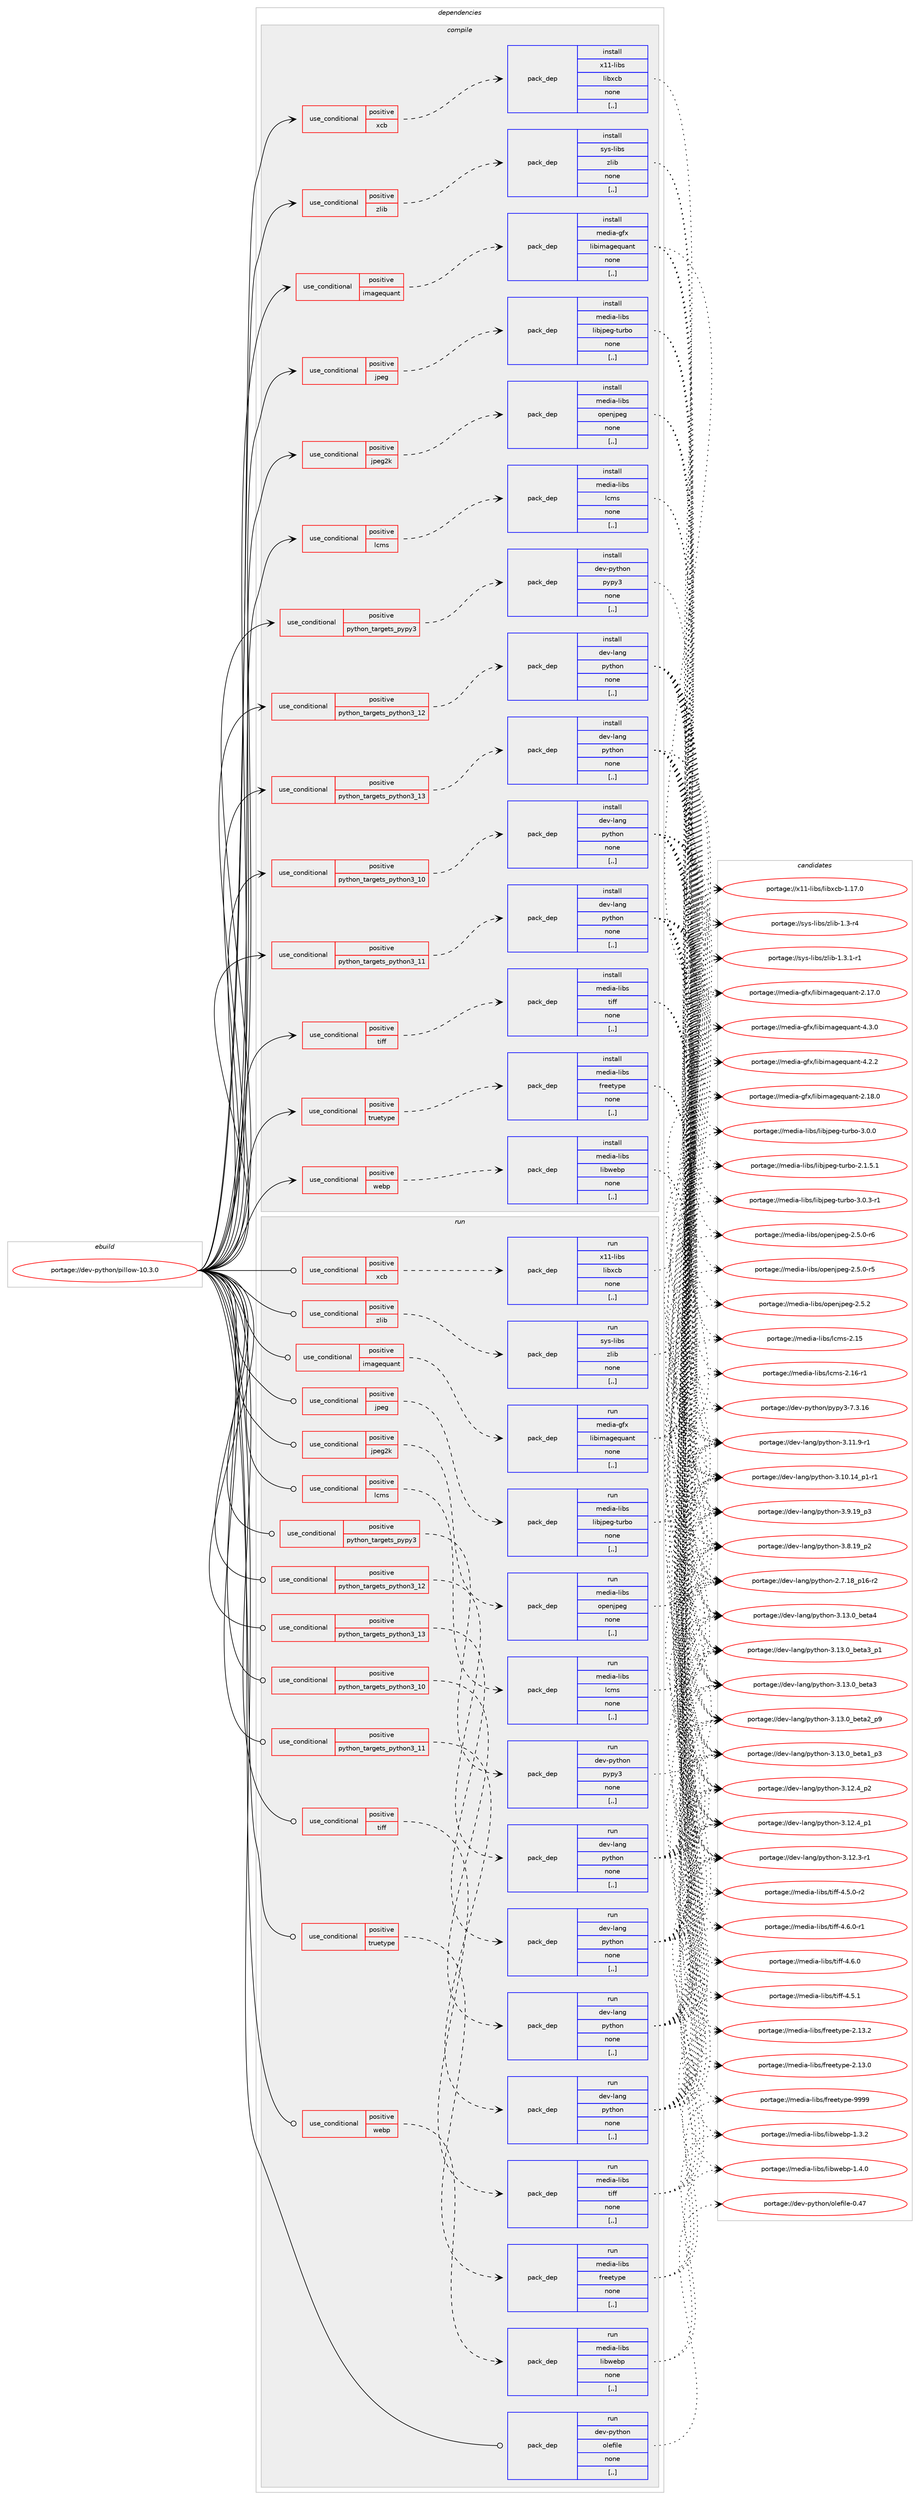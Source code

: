 digraph prolog {

# *************
# Graph options
# *************

newrank=true;
concentrate=true;
compound=true;
graph [rankdir=LR,fontname=Helvetica,fontsize=10,ranksep=1.5];#, ranksep=2.5, nodesep=0.2];
edge  [arrowhead=vee];
node  [fontname=Helvetica,fontsize=10];

# **********
# The ebuild
# **********

subgraph cluster_leftcol {
color=gray;
label=<<i>ebuild</i>>;
id [label="portage://dev-python/pillow-10.3.0", color=red, width=4, href="../dev-python/pillow-10.3.0.svg"];
}

# ****************
# The dependencies
# ****************

subgraph cluster_midcol {
color=gray;
label=<<i>dependencies</i>>;
subgraph cluster_compile {
fillcolor="#eeeeee";
style=filled;
label=<<i>compile</i>>;
subgraph cond35993 {
dependency154420 [label=<<TABLE BORDER="0" CELLBORDER="1" CELLSPACING="0" CELLPADDING="4"><TR><TD ROWSPAN="3" CELLPADDING="10">use_conditional</TD></TR><TR><TD>positive</TD></TR><TR><TD>imagequant</TD></TR></TABLE>>, shape=none, color=red];
subgraph pack117176 {
dependency154421 [label=<<TABLE BORDER="0" CELLBORDER="1" CELLSPACING="0" CELLPADDING="4" WIDTH="220"><TR><TD ROWSPAN="6" CELLPADDING="30">pack_dep</TD></TR><TR><TD WIDTH="110">install</TD></TR><TR><TD>media-gfx</TD></TR><TR><TD>libimagequant</TD></TR><TR><TD>none</TD></TR><TR><TD>[,,]</TD></TR></TABLE>>, shape=none, color=blue];
}
dependency154420:e -> dependency154421:w [weight=20,style="dashed",arrowhead="vee"];
}
id:e -> dependency154420:w [weight=20,style="solid",arrowhead="vee"];
subgraph cond35994 {
dependency154422 [label=<<TABLE BORDER="0" CELLBORDER="1" CELLSPACING="0" CELLPADDING="4"><TR><TD ROWSPAN="3" CELLPADDING="10">use_conditional</TD></TR><TR><TD>positive</TD></TR><TR><TD>jpeg</TD></TR></TABLE>>, shape=none, color=red];
subgraph pack117177 {
dependency154423 [label=<<TABLE BORDER="0" CELLBORDER="1" CELLSPACING="0" CELLPADDING="4" WIDTH="220"><TR><TD ROWSPAN="6" CELLPADDING="30">pack_dep</TD></TR><TR><TD WIDTH="110">install</TD></TR><TR><TD>media-libs</TD></TR><TR><TD>libjpeg-turbo</TD></TR><TR><TD>none</TD></TR><TR><TD>[,,]</TD></TR></TABLE>>, shape=none, color=blue];
}
dependency154422:e -> dependency154423:w [weight=20,style="dashed",arrowhead="vee"];
}
id:e -> dependency154422:w [weight=20,style="solid",arrowhead="vee"];
subgraph cond35995 {
dependency154424 [label=<<TABLE BORDER="0" CELLBORDER="1" CELLSPACING="0" CELLPADDING="4"><TR><TD ROWSPAN="3" CELLPADDING="10">use_conditional</TD></TR><TR><TD>positive</TD></TR><TR><TD>jpeg2k</TD></TR></TABLE>>, shape=none, color=red];
subgraph pack117178 {
dependency154425 [label=<<TABLE BORDER="0" CELLBORDER="1" CELLSPACING="0" CELLPADDING="4" WIDTH="220"><TR><TD ROWSPAN="6" CELLPADDING="30">pack_dep</TD></TR><TR><TD WIDTH="110">install</TD></TR><TR><TD>media-libs</TD></TR><TR><TD>openjpeg</TD></TR><TR><TD>none</TD></TR><TR><TD>[,,]</TD></TR></TABLE>>, shape=none, color=blue];
}
dependency154424:e -> dependency154425:w [weight=20,style="dashed",arrowhead="vee"];
}
id:e -> dependency154424:w [weight=20,style="solid",arrowhead="vee"];
subgraph cond35996 {
dependency154426 [label=<<TABLE BORDER="0" CELLBORDER="1" CELLSPACING="0" CELLPADDING="4"><TR><TD ROWSPAN="3" CELLPADDING="10">use_conditional</TD></TR><TR><TD>positive</TD></TR><TR><TD>lcms</TD></TR></TABLE>>, shape=none, color=red];
subgraph pack117179 {
dependency154427 [label=<<TABLE BORDER="0" CELLBORDER="1" CELLSPACING="0" CELLPADDING="4" WIDTH="220"><TR><TD ROWSPAN="6" CELLPADDING="30">pack_dep</TD></TR><TR><TD WIDTH="110">install</TD></TR><TR><TD>media-libs</TD></TR><TR><TD>lcms</TD></TR><TR><TD>none</TD></TR><TR><TD>[,,]</TD></TR></TABLE>>, shape=none, color=blue];
}
dependency154426:e -> dependency154427:w [weight=20,style="dashed",arrowhead="vee"];
}
id:e -> dependency154426:w [weight=20,style="solid",arrowhead="vee"];
subgraph cond35997 {
dependency154428 [label=<<TABLE BORDER="0" CELLBORDER="1" CELLSPACING="0" CELLPADDING="4"><TR><TD ROWSPAN="3" CELLPADDING="10">use_conditional</TD></TR><TR><TD>positive</TD></TR><TR><TD>python_targets_pypy3</TD></TR></TABLE>>, shape=none, color=red];
subgraph pack117180 {
dependency154429 [label=<<TABLE BORDER="0" CELLBORDER="1" CELLSPACING="0" CELLPADDING="4" WIDTH="220"><TR><TD ROWSPAN="6" CELLPADDING="30">pack_dep</TD></TR><TR><TD WIDTH="110">install</TD></TR><TR><TD>dev-python</TD></TR><TR><TD>pypy3</TD></TR><TR><TD>none</TD></TR><TR><TD>[,,]</TD></TR></TABLE>>, shape=none, color=blue];
}
dependency154428:e -> dependency154429:w [weight=20,style="dashed",arrowhead="vee"];
}
id:e -> dependency154428:w [weight=20,style="solid",arrowhead="vee"];
subgraph cond35998 {
dependency154430 [label=<<TABLE BORDER="0" CELLBORDER="1" CELLSPACING="0" CELLPADDING="4"><TR><TD ROWSPAN="3" CELLPADDING="10">use_conditional</TD></TR><TR><TD>positive</TD></TR><TR><TD>python_targets_python3_10</TD></TR></TABLE>>, shape=none, color=red];
subgraph pack117181 {
dependency154431 [label=<<TABLE BORDER="0" CELLBORDER="1" CELLSPACING="0" CELLPADDING="4" WIDTH="220"><TR><TD ROWSPAN="6" CELLPADDING="30">pack_dep</TD></TR><TR><TD WIDTH="110">install</TD></TR><TR><TD>dev-lang</TD></TR><TR><TD>python</TD></TR><TR><TD>none</TD></TR><TR><TD>[,,]</TD></TR></TABLE>>, shape=none, color=blue];
}
dependency154430:e -> dependency154431:w [weight=20,style="dashed",arrowhead="vee"];
}
id:e -> dependency154430:w [weight=20,style="solid",arrowhead="vee"];
subgraph cond35999 {
dependency154432 [label=<<TABLE BORDER="0" CELLBORDER="1" CELLSPACING="0" CELLPADDING="4"><TR><TD ROWSPAN="3" CELLPADDING="10">use_conditional</TD></TR><TR><TD>positive</TD></TR><TR><TD>python_targets_python3_11</TD></TR></TABLE>>, shape=none, color=red];
subgraph pack117182 {
dependency154433 [label=<<TABLE BORDER="0" CELLBORDER="1" CELLSPACING="0" CELLPADDING="4" WIDTH="220"><TR><TD ROWSPAN="6" CELLPADDING="30">pack_dep</TD></TR><TR><TD WIDTH="110">install</TD></TR><TR><TD>dev-lang</TD></TR><TR><TD>python</TD></TR><TR><TD>none</TD></TR><TR><TD>[,,]</TD></TR></TABLE>>, shape=none, color=blue];
}
dependency154432:e -> dependency154433:w [weight=20,style="dashed",arrowhead="vee"];
}
id:e -> dependency154432:w [weight=20,style="solid",arrowhead="vee"];
subgraph cond36000 {
dependency154434 [label=<<TABLE BORDER="0" CELLBORDER="1" CELLSPACING="0" CELLPADDING="4"><TR><TD ROWSPAN="3" CELLPADDING="10">use_conditional</TD></TR><TR><TD>positive</TD></TR><TR><TD>python_targets_python3_12</TD></TR></TABLE>>, shape=none, color=red];
subgraph pack117183 {
dependency154435 [label=<<TABLE BORDER="0" CELLBORDER="1" CELLSPACING="0" CELLPADDING="4" WIDTH="220"><TR><TD ROWSPAN="6" CELLPADDING="30">pack_dep</TD></TR><TR><TD WIDTH="110">install</TD></TR><TR><TD>dev-lang</TD></TR><TR><TD>python</TD></TR><TR><TD>none</TD></TR><TR><TD>[,,]</TD></TR></TABLE>>, shape=none, color=blue];
}
dependency154434:e -> dependency154435:w [weight=20,style="dashed",arrowhead="vee"];
}
id:e -> dependency154434:w [weight=20,style="solid",arrowhead="vee"];
subgraph cond36001 {
dependency154436 [label=<<TABLE BORDER="0" CELLBORDER="1" CELLSPACING="0" CELLPADDING="4"><TR><TD ROWSPAN="3" CELLPADDING="10">use_conditional</TD></TR><TR><TD>positive</TD></TR><TR><TD>python_targets_python3_13</TD></TR></TABLE>>, shape=none, color=red];
subgraph pack117184 {
dependency154437 [label=<<TABLE BORDER="0" CELLBORDER="1" CELLSPACING="0" CELLPADDING="4" WIDTH="220"><TR><TD ROWSPAN="6" CELLPADDING="30">pack_dep</TD></TR><TR><TD WIDTH="110">install</TD></TR><TR><TD>dev-lang</TD></TR><TR><TD>python</TD></TR><TR><TD>none</TD></TR><TR><TD>[,,]</TD></TR></TABLE>>, shape=none, color=blue];
}
dependency154436:e -> dependency154437:w [weight=20,style="dashed",arrowhead="vee"];
}
id:e -> dependency154436:w [weight=20,style="solid",arrowhead="vee"];
subgraph cond36002 {
dependency154438 [label=<<TABLE BORDER="0" CELLBORDER="1" CELLSPACING="0" CELLPADDING="4"><TR><TD ROWSPAN="3" CELLPADDING="10">use_conditional</TD></TR><TR><TD>positive</TD></TR><TR><TD>tiff</TD></TR></TABLE>>, shape=none, color=red];
subgraph pack117185 {
dependency154439 [label=<<TABLE BORDER="0" CELLBORDER="1" CELLSPACING="0" CELLPADDING="4" WIDTH="220"><TR><TD ROWSPAN="6" CELLPADDING="30">pack_dep</TD></TR><TR><TD WIDTH="110">install</TD></TR><TR><TD>media-libs</TD></TR><TR><TD>tiff</TD></TR><TR><TD>none</TD></TR><TR><TD>[,,]</TD></TR></TABLE>>, shape=none, color=blue];
}
dependency154438:e -> dependency154439:w [weight=20,style="dashed",arrowhead="vee"];
}
id:e -> dependency154438:w [weight=20,style="solid",arrowhead="vee"];
subgraph cond36003 {
dependency154440 [label=<<TABLE BORDER="0" CELLBORDER="1" CELLSPACING="0" CELLPADDING="4"><TR><TD ROWSPAN="3" CELLPADDING="10">use_conditional</TD></TR><TR><TD>positive</TD></TR><TR><TD>truetype</TD></TR></TABLE>>, shape=none, color=red];
subgraph pack117186 {
dependency154441 [label=<<TABLE BORDER="0" CELLBORDER="1" CELLSPACING="0" CELLPADDING="4" WIDTH="220"><TR><TD ROWSPAN="6" CELLPADDING="30">pack_dep</TD></TR><TR><TD WIDTH="110">install</TD></TR><TR><TD>media-libs</TD></TR><TR><TD>freetype</TD></TR><TR><TD>none</TD></TR><TR><TD>[,,]</TD></TR></TABLE>>, shape=none, color=blue];
}
dependency154440:e -> dependency154441:w [weight=20,style="dashed",arrowhead="vee"];
}
id:e -> dependency154440:w [weight=20,style="solid",arrowhead="vee"];
subgraph cond36004 {
dependency154442 [label=<<TABLE BORDER="0" CELLBORDER="1" CELLSPACING="0" CELLPADDING="4"><TR><TD ROWSPAN="3" CELLPADDING="10">use_conditional</TD></TR><TR><TD>positive</TD></TR><TR><TD>webp</TD></TR></TABLE>>, shape=none, color=red];
subgraph pack117187 {
dependency154443 [label=<<TABLE BORDER="0" CELLBORDER="1" CELLSPACING="0" CELLPADDING="4" WIDTH="220"><TR><TD ROWSPAN="6" CELLPADDING="30">pack_dep</TD></TR><TR><TD WIDTH="110">install</TD></TR><TR><TD>media-libs</TD></TR><TR><TD>libwebp</TD></TR><TR><TD>none</TD></TR><TR><TD>[,,]</TD></TR></TABLE>>, shape=none, color=blue];
}
dependency154442:e -> dependency154443:w [weight=20,style="dashed",arrowhead="vee"];
}
id:e -> dependency154442:w [weight=20,style="solid",arrowhead="vee"];
subgraph cond36005 {
dependency154444 [label=<<TABLE BORDER="0" CELLBORDER="1" CELLSPACING="0" CELLPADDING="4"><TR><TD ROWSPAN="3" CELLPADDING="10">use_conditional</TD></TR><TR><TD>positive</TD></TR><TR><TD>xcb</TD></TR></TABLE>>, shape=none, color=red];
subgraph pack117188 {
dependency154445 [label=<<TABLE BORDER="0" CELLBORDER="1" CELLSPACING="0" CELLPADDING="4" WIDTH="220"><TR><TD ROWSPAN="6" CELLPADDING="30">pack_dep</TD></TR><TR><TD WIDTH="110">install</TD></TR><TR><TD>x11-libs</TD></TR><TR><TD>libxcb</TD></TR><TR><TD>none</TD></TR><TR><TD>[,,]</TD></TR></TABLE>>, shape=none, color=blue];
}
dependency154444:e -> dependency154445:w [weight=20,style="dashed",arrowhead="vee"];
}
id:e -> dependency154444:w [weight=20,style="solid",arrowhead="vee"];
subgraph cond36006 {
dependency154446 [label=<<TABLE BORDER="0" CELLBORDER="1" CELLSPACING="0" CELLPADDING="4"><TR><TD ROWSPAN="3" CELLPADDING="10">use_conditional</TD></TR><TR><TD>positive</TD></TR><TR><TD>zlib</TD></TR></TABLE>>, shape=none, color=red];
subgraph pack117189 {
dependency154447 [label=<<TABLE BORDER="0" CELLBORDER="1" CELLSPACING="0" CELLPADDING="4" WIDTH="220"><TR><TD ROWSPAN="6" CELLPADDING="30">pack_dep</TD></TR><TR><TD WIDTH="110">install</TD></TR><TR><TD>sys-libs</TD></TR><TR><TD>zlib</TD></TR><TR><TD>none</TD></TR><TR><TD>[,,]</TD></TR></TABLE>>, shape=none, color=blue];
}
dependency154446:e -> dependency154447:w [weight=20,style="dashed",arrowhead="vee"];
}
id:e -> dependency154446:w [weight=20,style="solid",arrowhead="vee"];
}
subgraph cluster_compileandrun {
fillcolor="#eeeeee";
style=filled;
label=<<i>compile and run</i>>;
}
subgraph cluster_run {
fillcolor="#eeeeee";
style=filled;
label=<<i>run</i>>;
subgraph cond36007 {
dependency154448 [label=<<TABLE BORDER="0" CELLBORDER="1" CELLSPACING="0" CELLPADDING="4"><TR><TD ROWSPAN="3" CELLPADDING="10">use_conditional</TD></TR><TR><TD>positive</TD></TR><TR><TD>imagequant</TD></TR></TABLE>>, shape=none, color=red];
subgraph pack117190 {
dependency154449 [label=<<TABLE BORDER="0" CELLBORDER="1" CELLSPACING="0" CELLPADDING="4" WIDTH="220"><TR><TD ROWSPAN="6" CELLPADDING="30">pack_dep</TD></TR><TR><TD WIDTH="110">run</TD></TR><TR><TD>media-gfx</TD></TR><TR><TD>libimagequant</TD></TR><TR><TD>none</TD></TR><TR><TD>[,,]</TD></TR></TABLE>>, shape=none, color=blue];
}
dependency154448:e -> dependency154449:w [weight=20,style="dashed",arrowhead="vee"];
}
id:e -> dependency154448:w [weight=20,style="solid",arrowhead="odot"];
subgraph cond36008 {
dependency154450 [label=<<TABLE BORDER="0" CELLBORDER="1" CELLSPACING="0" CELLPADDING="4"><TR><TD ROWSPAN="3" CELLPADDING="10">use_conditional</TD></TR><TR><TD>positive</TD></TR><TR><TD>jpeg</TD></TR></TABLE>>, shape=none, color=red];
subgraph pack117191 {
dependency154451 [label=<<TABLE BORDER="0" CELLBORDER="1" CELLSPACING="0" CELLPADDING="4" WIDTH="220"><TR><TD ROWSPAN="6" CELLPADDING="30">pack_dep</TD></TR><TR><TD WIDTH="110">run</TD></TR><TR><TD>media-libs</TD></TR><TR><TD>libjpeg-turbo</TD></TR><TR><TD>none</TD></TR><TR><TD>[,,]</TD></TR></TABLE>>, shape=none, color=blue];
}
dependency154450:e -> dependency154451:w [weight=20,style="dashed",arrowhead="vee"];
}
id:e -> dependency154450:w [weight=20,style="solid",arrowhead="odot"];
subgraph cond36009 {
dependency154452 [label=<<TABLE BORDER="0" CELLBORDER="1" CELLSPACING="0" CELLPADDING="4"><TR><TD ROWSPAN="3" CELLPADDING="10">use_conditional</TD></TR><TR><TD>positive</TD></TR><TR><TD>jpeg2k</TD></TR></TABLE>>, shape=none, color=red];
subgraph pack117192 {
dependency154453 [label=<<TABLE BORDER="0" CELLBORDER="1" CELLSPACING="0" CELLPADDING="4" WIDTH="220"><TR><TD ROWSPAN="6" CELLPADDING="30">pack_dep</TD></TR><TR><TD WIDTH="110">run</TD></TR><TR><TD>media-libs</TD></TR><TR><TD>openjpeg</TD></TR><TR><TD>none</TD></TR><TR><TD>[,,]</TD></TR></TABLE>>, shape=none, color=blue];
}
dependency154452:e -> dependency154453:w [weight=20,style="dashed",arrowhead="vee"];
}
id:e -> dependency154452:w [weight=20,style="solid",arrowhead="odot"];
subgraph cond36010 {
dependency154454 [label=<<TABLE BORDER="0" CELLBORDER="1" CELLSPACING="0" CELLPADDING="4"><TR><TD ROWSPAN="3" CELLPADDING="10">use_conditional</TD></TR><TR><TD>positive</TD></TR><TR><TD>lcms</TD></TR></TABLE>>, shape=none, color=red];
subgraph pack117193 {
dependency154455 [label=<<TABLE BORDER="0" CELLBORDER="1" CELLSPACING="0" CELLPADDING="4" WIDTH="220"><TR><TD ROWSPAN="6" CELLPADDING="30">pack_dep</TD></TR><TR><TD WIDTH="110">run</TD></TR><TR><TD>media-libs</TD></TR><TR><TD>lcms</TD></TR><TR><TD>none</TD></TR><TR><TD>[,,]</TD></TR></TABLE>>, shape=none, color=blue];
}
dependency154454:e -> dependency154455:w [weight=20,style="dashed",arrowhead="vee"];
}
id:e -> dependency154454:w [weight=20,style="solid",arrowhead="odot"];
subgraph cond36011 {
dependency154456 [label=<<TABLE BORDER="0" CELLBORDER="1" CELLSPACING="0" CELLPADDING="4"><TR><TD ROWSPAN="3" CELLPADDING="10">use_conditional</TD></TR><TR><TD>positive</TD></TR><TR><TD>python_targets_pypy3</TD></TR></TABLE>>, shape=none, color=red];
subgraph pack117194 {
dependency154457 [label=<<TABLE BORDER="0" CELLBORDER="1" CELLSPACING="0" CELLPADDING="4" WIDTH="220"><TR><TD ROWSPAN="6" CELLPADDING="30">pack_dep</TD></TR><TR><TD WIDTH="110">run</TD></TR><TR><TD>dev-python</TD></TR><TR><TD>pypy3</TD></TR><TR><TD>none</TD></TR><TR><TD>[,,]</TD></TR></TABLE>>, shape=none, color=blue];
}
dependency154456:e -> dependency154457:w [weight=20,style="dashed",arrowhead="vee"];
}
id:e -> dependency154456:w [weight=20,style="solid",arrowhead="odot"];
subgraph cond36012 {
dependency154458 [label=<<TABLE BORDER="0" CELLBORDER="1" CELLSPACING="0" CELLPADDING="4"><TR><TD ROWSPAN="3" CELLPADDING="10">use_conditional</TD></TR><TR><TD>positive</TD></TR><TR><TD>python_targets_python3_10</TD></TR></TABLE>>, shape=none, color=red];
subgraph pack117195 {
dependency154459 [label=<<TABLE BORDER="0" CELLBORDER="1" CELLSPACING="0" CELLPADDING="4" WIDTH="220"><TR><TD ROWSPAN="6" CELLPADDING="30">pack_dep</TD></TR><TR><TD WIDTH="110">run</TD></TR><TR><TD>dev-lang</TD></TR><TR><TD>python</TD></TR><TR><TD>none</TD></TR><TR><TD>[,,]</TD></TR></TABLE>>, shape=none, color=blue];
}
dependency154458:e -> dependency154459:w [weight=20,style="dashed",arrowhead="vee"];
}
id:e -> dependency154458:w [weight=20,style="solid",arrowhead="odot"];
subgraph cond36013 {
dependency154460 [label=<<TABLE BORDER="0" CELLBORDER="1" CELLSPACING="0" CELLPADDING="4"><TR><TD ROWSPAN="3" CELLPADDING="10">use_conditional</TD></TR><TR><TD>positive</TD></TR><TR><TD>python_targets_python3_11</TD></TR></TABLE>>, shape=none, color=red];
subgraph pack117196 {
dependency154461 [label=<<TABLE BORDER="0" CELLBORDER="1" CELLSPACING="0" CELLPADDING="4" WIDTH="220"><TR><TD ROWSPAN="6" CELLPADDING="30">pack_dep</TD></TR><TR><TD WIDTH="110">run</TD></TR><TR><TD>dev-lang</TD></TR><TR><TD>python</TD></TR><TR><TD>none</TD></TR><TR><TD>[,,]</TD></TR></TABLE>>, shape=none, color=blue];
}
dependency154460:e -> dependency154461:w [weight=20,style="dashed",arrowhead="vee"];
}
id:e -> dependency154460:w [weight=20,style="solid",arrowhead="odot"];
subgraph cond36014 {
dependency154462 [label=<<TABLE BORDER="0" CELLBORDER="1" CELLSPACING="0" CELLPADDING="4"><TR><TD ROWSPAN="3" CELLPADDING="10">use_conditional</TD></TR><TR><TD>positive</TD></TR><TR><TD>python_targets_python3_12</TD></TR></TABLE>>, shape=none, color=red];
subgraph pack117197 {
dependency154463 [label=<<TABLE BORDER="0" CELLBORDER="1" CELLSPACING="0" CELLPADDING="4" WIDTH="220"><TR><TD ROWSPAN="6" CELLPADDING="30">pack_dep</TD></TR><TR><TD WIDTH="110">run</TD></TR><TR><TD>dev-lang</TD></TR><TR><TD>python</TD></TR><TR><TD>none</TD></TR><TR><TD>[,,]</TD></TR></TABLE>>, shape=none, color=blue];
}
dependency154462:e -> dependency154463:w [weight=20,style="dashed",arrowhead="vee"];
}
id:e -> dependency154462:w [weight=20,style="solid",arrowhead="odot"];
subgraph cond36015 {
dependency154464 [label=<<TABLE BORDER="0" CELLBORDER="1" CELLSPACING="0" CELLPADDING="4"><TR><TD ROWSPAN="3" CELLPADDING="10">use_conditional</TD></TR><TR><TD>positive</TD></TR><TR><TD>python_targets_python3_13</TD></TR></TABLE>>, shape=none, color=red];
subgraph pack117198 {
dependency154465 [label=<<TABLE BORDER="0" CELLBORDER="1" CELLSPACING="0" CELLPADDING="4" WIDTH="220"><TR><TD ROWSPAN="6" CELLPADDING="30">pack_dep</TD></TR><TR><TD WIDTH="110">run</TD></TR><TR><TD>dev-lang</TD></TR><TR><TD>python</TD></TR><TR><TD>none</TD></TR><TR><TD>[,,]</TD></TR></TABLE>>, shape=none, color=blue];
}
dependency154464:e -> dependency154465:w [weight=20,style="dashed",arrowhead="vee"];
}
id:e -> dependency154464:w [weight=20,style="solid",arrowhead="odot"];
subgraph cond36016 {
dependency154466 [label=<<TABLE BORDER="0" CELLBORDER="1" CELLSPACING="0" CELLPADDING="4"><TR><TD ROWSPAN="3" CELLPADDING="10">use_conditional</TD></TR><TR><TD>positive</TD></TR><TR><TD>tiff</TD></TR></TABLE>>, shape=none, color=red];
subgraph pack117199 {
dependency154467 [label=<<TABLE BORDER="0" CELLBORDER="1" CELLSPACING="0" CELLPADDING="4" WIDTH="220"><TR><TD ROWSPAN="6" CELLPADDING="30">pack_dep</TD></TR><TR><TD WIDTH="110">run</TD></TR><TR><TD>media-libs</TD></TR><TR><TD>tiff</TD></TR><TR><TD>none</TD></TR><TR><TD>[,,]</TD></TR></TABLE>>, shape=none, color=blue];
}
dependency154466:e -> dependency154467:w [weight=20,style="dashed",arrowhead="vee"];
}
id:e -> dependency154466:w [weight=20,style="solid",arrowhead="odot"];
subgraph cond36017 {
dependency154468 [label=<<TABLE BORDER="0" CELLBORDER="1" CELLSPACING="0" CELLPADDING="4"><TR><TD ROWSPAN="3" CELLPADDING="10">use_conditional</TD></TR><TR><TD>positive</TD></TR><TR><TD>truetype</TD></TR></TABLE>>, shape=none, color=red];
subgraph pack117200 {
dependency154469 [label=<<TABLE BORDER="0" CELLBORDER="1" CELLSPACING="0" CELLPADDING="4" WIDTH="220"><TR><TD ROWSPAN="6" CELLPADDING="30">pack_dep</TD></TR><TR><TD WIDTH="110">run</TD></TR><TR><TD>media-libs</TD></TR><TR><TD>freetype</TD></TR><TR><TD>none</TD></TR><TR><TD>[,,]</TD></TR></TABLE>>, shape=none, color=blue];
}
dependency154468:e -> dependency154469:w [weight=20,style="dashed",arrowhead="vee"];
}
id:e -> dependency154468:w [weight=20,style="solid",arrowhead="odot"];
subgraph cond36018 {
dependency154470 [label=<<TABLE BORDER="0" CELLBORDER="1" CELLSPACING="0" CELLPADDING="4"><TR><TD ROWSPAN="3" CELLPADDING="10">use_conditional</TD></TR><TR><TD>positive</TD></TR><TR><TD>webp</TD></TR></TABLE>>, shape=none, color=red];
subgraph pack117201 {
dependency154471 [label=<<TABLE BORDER="0" CELLBORDER="1" CELLSPACING="0" CELLPADDING="4" WIDTH="220"><TR><TD ROWSPAN="6" CELLPADDING="30">pack_dep</TD></TR><TR><TD WIDTH="110">run</TD></TR><TR><TD>media-libs</TD></TR><TR><TD>libwebp</TD></TR><TR><TD>none</TD></TR><TR><TD>[,,]</TD></TR></TABLE>>, shape=none, color=blue];
}
dependency154470:e -> dependency154471:w [weight=20,style="dashed",arrowhead="vee"];
}
id:e -> dependency154470:w [weight=20,style="solid",arrowhead="odot"];
subgraph cond36019 {
dependency154472 [label=<<TABLE BORDER="0" CELLBORDER="1" CELLSPACING="0" CELLPADDING="4"><TR><TD ROWSPAN="3" CELLPADDING="10">use_conditional</TD></TR><TR><TD>positive</TD></TR><TR><TD>xcb</TD></TR></TABLE>>, shape=none, color=red];
subgraph pack117202 {
dependency154473 [label=<<TABLE BORDER="0" CELLBORDER="1" CELLSPACING="0" CELLPADDING="4" WIDTH="220"><TR><TD ROWSPAN="6" CELLPADDING="30">pack_dep</TD></TR><TR><TD WIDTH="110">run</TD></TR><TR><TD>x11-libs</TD></TR><TR><TD>libxcb</TD></TR><TR><TD>none</TD></TR><TR><TD>[,,]</TD></TR></TABLE>>, shape=none, color=blue];
}
dependency154472:e -> dependency154473:w [weight=20,style="dashed",arrowhead="vee"];
}
id:e -> dependency154472:w [weight=20,style="solid",arrowhead="odot"];
subgraph cond36020 {
dependency154474 [label=<<TABLE BORDER="0" CELLBORDER="1" CELLSPACING="0" CELLPADDING="4"><TR><TD ROWSPAN="3" CELLPADDING="10">use_conditional</TD></TR><TR><TD>positive</TD></TR><TR><TD>zlib</TD></TR></TABLE>>, shape=none, color=red];
subgraph pack117203 {
dependency154475 [label=<<TABLE BORDER="0" CELLBORDER="1" CELLSPACING="0" CELLPADDING="4" WIDTH="220"><TR><TD ROWSPAN="6" CELLPADDING="30">pack_dep</TD></TR><TR><TD WIDTH="110">run</TD></TR><TR><TD>sys-libs</TD></TR><TR><TD>zlib</TD></TR><TR><TD>none</TD></TR><TR><TD>[,,]</TD></TR></TABLE>>, shape=none, color=blue];
}
dependency154474:e -> dependency154475:w [weight=20,style="dashed",arrowhead="vee"];
}
id:e -> dependency154474:w [weight=20,style="solid",arrowhead="odot"];
subgraph pack117204 {
dependency154476 [label=<<TABLE BORDER="0" CELLBORDER="1" CELLSPACING="0" CELLPADDING="4" WIDTH="220"><TR><TD ROWSPAN="6" CELLPADDING="30">pack_dep</TD></TR><TR><TD WIDTH="110">run</TD></TR><TR><TD>dev-python</TD></TR><TR><TD>olefile</TD></TR><TR><TD>none</TD></TR><TR><TD>[,,]</TD></TR></TABLE>>, shape=none, color=blue];
}
id:e -> dependency154476:w [weight=20,style="solid",arrowhead="odot"];
}
}

# **************
# The candidates
# **************

subgraph cluster_choices {
rank=same;
color=gray;
label=<<i>candidates</i>>;

subgraph choice117176 {
color=black;
nodesep=1;
choice109101100105974510310212047108105981051099710310111311797110116455246514648 [label="portage://media-gfx/libimagequant-4.3.0", color=red, width=4,href="../media-gfx/libimagequant-4.3.0.svg"];
choice109101100105974510310212047108105981051099710310111311797110116455246504650 [label="portage://media-gfx/libimagequant-4.2.2", color=red, width=4,href="../media-gfx/libimagequant-4.2.2.svg"];
choice10910110010597451031021204710810598105109971031011131179711011645504649564648 [label="portage://media-gfx/libimagequant-2.18.0", color=red, width=4,href="../media-gfx/libimagequant-2.18.0.svg"];
choice10910110010597451031021204710810598105109971031011131179711011645504649554648 [label="portage://media-gfx/libimagequant-2.17.0", color=red, width=4,href="../media-gfx/libimagequant-2.17.0.svg"];
dependency154421:e -> choice109101100105974510310212047108105981051099710310111311797110116455246514648:w [style=dotted,weight="100"];
dependency154421:e -> choice109101100105974510310212047108105981051099710310111311797110116455246504650:w [style=dotted,weight="100"];
dependency154421:e -> choice10910110010597451031021204710810598105109971031011131179711011645504649564648:w [style=dotted,weight="100"];
dependency154421:e -> choice10910110010597451031021204710810598105109971031011131179711011645504649554648:w [style=dotted,weight="100"];
}
subgraph choice117177 {
color=black;
nodesep=1;
choice109101100105974510810598115471081059810611210110345116117114981114551464846514511449 [label="portage://media-libs/libjpeg-turbo-3.0.3-r1", color=red, width=4,href="../media-libs/libjpeg-turbo-3.0.3-r1.svg"];
choice10910110010597451081059811547108105981061121011034511611711498111455146484648 [label="portage://media-libs/libjpeg-turbo-3.0.0", color=red, width=4,href="../media-libs/libjpeg-turbo-3.0.0.svg"];
choice109101100105974510810598115471081059810611210110345116117114981114550464946534649 [label="portage://media-libs/libjpeg-turbo-2.1.5.1", color=red, width=4,href="../media-libs/libjpeg-turbo-2.1.5.1.svg"];
dependency154423:e -> choice109101100105974510810598115471081059810611210110345116117114981114551464846514511449:w [style=dotted,weight="100"];
dependency154423:e -> choice10910110010597451081059811547108105981061121011034511611711498111455146484648:w [style=dotted,weight="100"];
dependency154423:e -> choice109101100105974510810598115471081059810611210110345116117114981114550464946534649:w [style=dotted,weight="100"];
}
subgraph choice117178 {
color=black;
nodesep=1;
choice10910110010597451081059811547111112101110106112101103455046534650 [label="portage://media-libs/openjpeg-2.5.2", color=red, width=4,href="../media-libs/openjpeg-2.5.2.svg"];
choice109101100105974510810598115471111121011101061121011034550465346484511454 [label="portage://media-libs/openjpeg-2.5.0-r6", color=red, width=4,href="../media-libs/openjpeg-2.5.0-r6.svg"];
choice109101100105974510810598115471111121011101061121011034550465346484511453 [label="portage://media-libs/openjpeg-2.5.0-r5", color=red, width=4,href="../media-libs/openjpeg-2.5.0-r5.svg"];
dependency154425:e -> choice10910110010597451081059811547111112101110106112101103455046534650:w [style=dotted,weight="100"];
dependency154425:e -> choice109101100105974510810598115471111121011101061121011034550465346484511454:w [style=dotted,weight="100"];
dependency154425:e -> choice109101100105974510810598115471111121011101061121011034550465346484511453:w [style=dotted,weight="100"];
}
subgraph choice117179 {
color=black;
nodesep=1;
choice109101100105974510810598115471089910911545504649544511449 [label="portage://media-libs/lcms-2.16-r1", color=red, width=4,href="../media-libs/lcms-2.16-r1.svg"];
choice10910110010597451081059811547108991091154550464953 [label="portage://media-libs/lcms-2.15", color=red, width=4,href="../media-libs/lcms-2.15.svg"];
dependency154427:e -> choice109101100105974510810598115471089910911545504649544511449:w [style=dotted,weight="100"];
dependency154427:e -> choice10910110010597451081059811547108991091154550464953:w [style=dotted,weight="100"];
}
subgraph choice117180 {
color=black;
nodesep=1;
choice10010111845112121116104111110471121211121215145554651464954 [label="portage://dev-python/pypy3-7.3.16", color=red, width=4,href="../dev-python/pypy3-7.3.16.svg"];
dependency154429:e -> choice10010111845112121116104111110471121211121215145554651464954:w [style=dotted,weight="100"];
}
subgraph choice117181 {
color=black;
nodesep=1;
choice1001011184510897110103471121211161041111104551464951464895981011169752 [label="portage://dev-lang/python-3.13.0_beta4", color=red, width=4,href="../dev-lang/python-3.13.0_beta4.svg"];
choice10010111845108971101034711212111610411111045514649514648959810111697519511249 [label="portage://dev-lang/python-3.13.0_beta3_p1", color=red, width=4,href="../dev-lang/python-3.13.0_beta3_p1.svg"];
choice1001011184510897110103471121211161041111104551464951464895981011169751 [label="portage://dev-lang/python-3.13.0_beta3", color=red, width=4,href="../dev-lang/python-3.13.0_beta3.svg"];
choice10010111845108971101034711212111610411111045514649514648959810111697509511257 [label="portage://dev-lang/python-3.13.0_beta2_p9", color=red, width=4,href="../dev-lang/python-3.13.0_beta2_p9.svg"];
choice10010111845108971101034711212111610411111045514649514648959810111697499511251 [label="portage://dev-lang/python-3.13.0_beta1_p3", color=red, width=4,href="../dev-lang/python-3.13.0_beta1_p3.svg"];
choice100101118451089711010347112121116104111110455146495046529511250 [label="portage://dev-lang/python-3.12.4_p2", color=red, width=4,href="../dev-lang/python-3.12.4_p2.svg"];
choice100101118451089711010347112121116104111110455146495046529511249 [label="portage://dev-lang/python-3.12.4_p1", color=red, width=4,href="../dev-lang/python-3.12.4_p1.svg"];
choice100101118451089711010347112121116104111110455146495046514511449 [label="portage://dev-lang/python-3.12.3-r1", color=red, width=4,href="../dev-lang/python-3.12.3-r1.svg"];
choice100101118451089711010347112121116104111110455146494946574511449 [label="portage://dev-lang/python-3.11.9-r1", color=red, width=4,href="../dev-lang/python-3.11.9-r1.svg"];
choice100101118451089711010347112121116104111110455146494846495295112494511449 [label="portage://dev-lang/python-3.10.14_p1-r1", color=red, width=4,href="../dev-lang/python-3.10.14_p1-r1.svg"];
choice100101118451089711010347112121116104111110455146574649579511251 [label="portage://dev-lang/python-3.9.19_p3", color=red, width=4,href="../dev-lang/python-3.9.19_p3.svg"];
choice100101118451089711010347112121116104111110455146564649579511250 [label="portage://dev-lang/python-3.8.19_p2", color=red, width=4,href="../dev-lang/python-3.8.19_p2.svg"];
choice100101118451089711010347112121116104111110455046554649569511249544511450 [label="portage://dev-lang/python-2.7.18_p16-r2", color=red, width=4,href="../dev-lang/python-2.7.18_p16-r2.svg"];
dependency154431:e -> choice1001011184510897110103471121211161041111104551464951464895981011169752:w [style=dotted,weight="100"];
dependency154431:e -> choice10010111845108971101034711212111610411111045514649514648959810111697519511249:w [style=dotted,weight="100"];
dependency154431:e -> choice1001011184510897110103471121211161041111104551464951464895981011169751:w [style=dotted,weight="100"];
dependency154431:e -> choice10010111845108971101034711212111610411111045514649514648959810111697509511257:w [style=dotted,weight="100"];
dependency154431:e -> choice10010111845108971101034711212111610411111045514649514648959810111697499511251:w [style=dotted,weight="100"];
dependency154431:e -> choice100101118451089711010347112121116104111110455146495046529511250:w [style=dotted,weight="100"];
dependency154431:e -> choice100101118451089711010347112121116104111110455146495046529511249:w [style=dotted,weight="100"];
dependency154431:e -> choice100101118451089711010347112121116104111110455146495046514511449:w [style=dotted,weight="100"];
dependency154431:e -> choice100101118451089711010347112121116104111110455146494946574511449:w [style=dotted,weight="100"];
dependency154431:e -> choice100101118451089711010347112121116104111110455146494846495295112494511449:w [style=dotted,weight="100"];
dependency154431:e -> choice100101118451089711010347112121116104111110455146574649579511251:w [style=dotted,weight="100"];
dependency154431:e -> choice100101118451089711010347112121116104111110455146564649579511250:w [style=dotted,weight="100"];
dependency154431:e -> choice100101118451089711010347112121116104111110455046554649569511249544511450:w [style=dotted,weight="100"];
}
subgraph choice117182 {
color=black;
nodesep=1;
choice1001011184510897110103471121211161041111104551464951464895981011169752 [label="portage://dev-lang/python-3.13.0_beta4", color=red, width=4,href="../dev-lang/python-3.13.0_beta4.svg"];
choice10010111845108971101034711212111610411111045514649514648959810111697519511249 [label="portage://dev-lang/python-3.13.0_beta3_p1", color=red, width=4,href="../dev-lang/python-3.13.0_beta3_p1.svg"];
choice1001011184510897110103471121211161041111104551464951464895981011169751 [label="portage://dev-lang/python-3.13.0_beta3", color=red, width=4,href="../dev-lang/python-3.13.0_beta3.svg"];
choice10010111845108971101034711212111610411111045514649514648959810111697509511257 [label="portage://dev-lang/python-3.13.0_beta2_p9", color=red, width=4,href="../dev-lang/python-3.13.0_beta2_p9.svg"];
choice10010111845108971101034711212111610411111045514649514648959810111697499511251 [label="portage://dev-lang/python-3.13.0_beta1_p3", color=red, width=4,href="../dev-lang/python-3.13.0_beta1_p3.svg"];
choice100101118451089711010347112121116104111110455146495046529511250 [label="portage://dev-lang/python-3.12.4_p2", color=red, width=4,href="../dev-lang/python-3.12.4_p2.svg"];
choice100101118451089711010347112121116104111110455146495046529511249 [label="portage://dev-lang/python-3.12.4_p1", color=red, width=4,href="../dev-lang/python-3.12.4_p1.svg"];
choice100101118451089711010347112121116104111110455146495046514511449 [label="portage://dev-lang/python-3.12.3-r1", color=red, width=4,href="../dev-lang/python-3.12.3-r1.svg"];
choice100101118451089711010347112121116104111110455146494946574511449 [label="portage://dev-lang/python-3.11.9-r1", color=red, width=4,href="../dev-lang/python-3.11.9-r1.svg"];
choice100101118451089711010347112121116104111110455146494846495295112494511449 [label="portage://dev-lang/python-3.10.14_p1-r1", color=red, width=4,href="../dev-lang/python-3.10.14_p1-r1.svg"];
choice100101118451089711010347112121116104111110455146574649579511251 [label="portage://dev-lang/python-3.9.19_p3", color=red, width=4,href="../dev-lang/python-3.9.19_p3.svg"];
choice100101118451089711010347112121116104111110455146564649579511250 [label="portage://dev-lang/python-3.8.19_p2", color=red, width=4,href="../dev-lang/python-3.8.19_p2.svg"];
choice100101118451089711010347112121116104111110455046554649569511249544511450 [label="portage://dev-lang/python-2.7.18_p16-r2", color=red, width=4,href="../dev-lang/python-2.7.18_p16-r2.svg"];
dependency154433:e -> choice1001011184510897110103471121211161041111104551464951464895981011169752:w [style=dotted,weight="100"];
dependency154433:e -> choice10010111845108971101034711212111610411111045514649514648959810111697519511249:w [style=dotted,weight="100"];
dependency154433:e -> choice1001011184510897110103471121211161041111104551464951464895981011169751:w [style=dotted,weight="100"];
dependency154433:e -> choice10010111845108971101034711212111610411111045514649514648959810111697509511257:w [style=dotted,weight="100"];
dependency154433:e -> choice10010111845108971101034711212111610411111045514649514648959810111697499511251:w [style=dotted,weight="100"];
dependency154433:e -> choice100101118451089711010347112121116104111110455146495046529511250:w [style=dotted,weight="100"];
dependency154433:e -> choice100101118451089711010347112121116104111110455146495046529511249:w [style=dotted,weight="100"];
dependency154433:e -> choice100101118451089711010347112121116104111110455146495046514511449:w [style=dotted,weight="100"];
dependency154433:e -> choice100101118451089711010347112121116104111110455146494946574511449:w [style=dotted,weight="100"];
dependency154433:e -> choice100101118451089711010347112121116104111110455146494846495295112494511449:w [style=dotted,weight="100"];
dependency154433:e -> choice100101118451089711010347112121116104111110455146574649579511251:w [style=dotted,weight="100"];
dependency154433:e -> choice100101118451089711010347112121116104111110455146564649579511250:w [style=dotted,weight="100"];
dependency154433:e -> choice100101118451089711010347112121116104111110455046554649569511249544511450:w [style=dotted,weight="100"];
}
subgraph choice117183 {
color=black;
nodesep=1;
choice1001011184510897110103471121211161041111104551464951464895981011169752 [label="portage://dev-lang/python-3.13.0_beta4", color=red, width=4,href="../dev-lang/python-3.13.0_beta4.svg"];
choice10010111845108971101034711212111610411111045514649514648959810111697519511249 [label="portage://dev-lang/python-3.13.0_beta3_p1", color=red, width=4,href="../dev-lang/python-3.13.0_beta3_p1.svg"];
choice1001011184510897110103471121211161041111104551464951464895981011169751 [label="portage://dev-lang/python-3.13.0_beta3", color=red, width=4,href="../dev-lang/python-3.13.0_beta3.svg"];
choice10010111845108971101034711212111610411111045514649514648959810111697509511257 [label="portage://dev-lang/python-3.13.0_beta2_p9", color=red, width=4,href="../dev-lang/python-3.13.0_beta2_p9.svg"];
choice10010111845108971101034711212111610411111045514649514648959810111697499511251 [label="portage://dev-lang/python-3.13.0_beta1_p3", color=red, width=4,href="../dev-lang/python-3.13.0_beta1_p3.svg"];
choice100101118451089711010347112121116104111110455146495046529511250 [label="portage://dev-lang/python-3.12.4_p2", color=red, width=4,href="../dev-lang/python-3.12.4_p2.svg"];
choice100101118451089711010347112121116104111110455146495046529511249 [label="portage://dev-lang/python-3.12.4_p1", color=red, width=4,href="../dev-lang/python-3.12.4_p1.svg"];
choice100101118451089711010347112121116104111110455146495046514511449 [label="portage://dev-lang/python-3.12.3-r1", color=red, width=4,href="../dev-lang/python-3.12.3-r1.svg"];
choice100101118451089711010347112121116104111110455146494946574511449 [label="portage://dev-lang/python-3.11.9-r1", color=red, width=4,href="../dev-lang/python-3.11.9-r1.svg"];
choice100101118451089711010347112121116104111110455146494846495295112494511449 [label="portage://dev-lang/python-3.10.14_p1-r1", color=red, width=4,href="../dev-lang/python-3.10.14_p1-r1.svg"];
choice100101118451089711010347112121116104111110455146574649579511251 [label="portage://dev-lang/python-3.9.19_p3", color=red, width=4,href="../dev-lang/python-3.9.19_p3.svg"];
choice100101118451089711010347112121116104111110455146564649579511250 [label="portage://dev-lang/python-3.8.19_p2", color=red, width=4,href="../dev-lang/python-3.8.19_p2.svg"];
choice100101118451089711010347112121116104111110455046554649569511249544511450 [label="portage://dev-lang/python-2.7.18_p16-r2", color=red, width=4,href="../dev-lang/python-2.7.18_p16-r2.svg"];
dependency154435:e -> choice1001011184510897110103471121211161041111104551464951464895981011169752:w [style=dotted,weight="100"];
dependency154435:e -> choice10010111845108971101034711212111610411111045514649514648959810111697519511249:w [style=dotted,weight="100"];
dependency154435:e -> choice1001011184510897110103471121211161041111104551464951464895981011169751:w [style=dotted,weight="100"];
dependency154435:e -> choice10010111845108971101034711212111610411111045514649514648959810111697509511257:w [style=dotted,weight="100"];
dependency154435:e -> choice10010111845108971101034711212111610411111045514649514648959810111697499511251:w [style=dotted,weight="100"];
dependency154435:e -> choice100101118451089711010347112121116104111110455146495046529511250:w [style=dotted,weight="100"];
dependency154435:e -> choice100101118451089711010347112121116104111110455146495046529511249:w [style=dotted,weight="100"];
dependency154435:e -> choice100101118451089711010347112121116104111110455146495046514511449:w [style=dotted,weight="100"];
dependency154435:e -> choice100101118451089711010347112121116104111110455146494946574511449:w [style=dotted,weight="100"];
dependency154435:e -> choice100101118451089711010347112121116104111110455146494846495295112494511449:w [style=dotted,weight="100"];
dependency154435:e -> choice100101118451089711010347112121116104111110455146574649579511251:w [style=dotted,weight="100"];
dependency154435:e -> choice100101118451089711010347112121116104111110455146564649579511250:w [style=dotted,weight="100"];
dependency154435:e -> choice100101118451089711010347112121116104111110455046554649569511249544511450:w [style=dotted,weight="100"];
}
subgraph choice117184 {
color=black;
nodesep=1;
choice1001011184510897110103471121211161041111104551464951464895981011169752 [label="portage://dev-lang/python-3.13.0_beta4", color=red, width=4,href="../dev-lang/python-3.13.0_beta4.svg"];
choice10010111845108971101034711212111610411111045514649514648959810111697519511249 [label="portage://dev-lang/python-3.13.0_beta3_p1", color=red, width=4,href="../dev-lang/python-3.13.0_beta3_p1.svg"];
choice1001011184510897110103471121211161041111104551464951464895981011169751 [label="portage://dev-lang/python-3.13.0_beta3", color=red, width=4,href="../dev-lang/python-3.13.0_beta3.svg"];
choice10010111845108971101034711212111610411111045514649514648959810111697509511257 [label="portage://dev-lang/python-3.13.0_beta2_p9", color=red, width=4,href="../dev-lang/python-3.13.0_beta2_p9.svg"];
choice10010111845108971101034711212111610411111045514649514648959810111697499511251 [label="portage://dev-lang/python-3.13.0_beta1_p3", color=red, width=4,href="../dev-lang/python-3.13.0_beta1_p3.svg"];
choice100101118451089711010347112121116104111110455146495046529511250 [label="portage://dev-lang/python-3.12.4_p2", color=red, width=4,href="../dev-lang/python-3.12.4_p2.svg"];
choice100101118451089711010347112121116104111110455146495046529511249 [label="portage://dev-lang/python-3.12.4_p1", color=red, width=4,href="../dev-lang/python-3.12.4_p1.svg"];
choice100101118451089711010347112121116104111110455146495046514511449 [label="portage://dev-lang/python-3.12.3-r1", color=red, width=4,href="../dev-lang/python-3.12.3-r1.svg"];
choice100101118451089711010347112121116104111110455146494946574511449 [label="portage://dev-lang/python-3.11.9-r1", color=red, width=4,href="../dev-lang/python-3.11.9-r1.svg"];
choice100101118451089711010347112121116104111110455146494846495295112494511449 [label="portage://dev-lang/python-3.10.14_p1-r1", color=red, width=4,href="../dev-lang/python-3.10.14_p1-r1.svg"];
choice100101118451089711010347112121116104111110455146574649579511251 [label="portage://dev-lang/python-3.9.19_p3", color=red, width=4,href="../dev-lang/python-3.9.19_p3.svg"];
choice100101118451089711010347112121116104111110455146564649579511250 [label="portage://dev-lang/python-3.8.19_p2", color=red, width=4,href="../dev-lang/python-3.8.19_p2.svg"];
choice100101118451089711010347112121116104111110455046554649569511249544511450 [label="portage://dev-lang/python-2.7.18_p16-r2", color=red, width=4,href="../dev-lang/python-2.7.18_p16-r2.svg"];
dependency154437:e -> choice1001011184510897110103471121211161041111104551464951464895981011169752:w [style=dotted,weight="100"];
dependency154437:e -> choice10010111845108971101034711212111610411111045514649514648959810111697519511249:w [style=dotted,weight="100"];
dependency154437:e -> choice1001011184510897110103471121211161041111104551464951464895981011169751:w [style=dotted,weight="100"];
dependency154437:e -> choice10010111845108971101034711212111610411111045514649514648959810111697509511257:w [style=dotted,weight="100"];
dependency154437:e -> choice10010111845108971101034711212111610411111045514649514648959810111697499511251:w [style=dotted,weight="100"];
dependency154437:e -> choice100101118451089711010347112121116104111110455146495046529511250:w [style=dotted,weight="100"];
dependency154437:e -> choice100101118451089711010347112121116104111110455146495046529511249:w [style=dotted,weight="100"];
dependency154437:e -> choice100101118451089711010347112121116104111110455146495046514511449:w [style=dotted,weight="100"];
dependency154437:e -> choice100101118451089711010347112121116104111110455146494946574511449:w [style=dotted,weight="100"];
dependency154437:e -> choice100101118451089711010347112121116104111110455146494846495295112494511449:w [style=dotted,weight="100"];
dependency154437:e -> choice100101118451089711010347112121116104111110455146574649579511251:w [style=dotted,weight="100"];
dependency154437:e -> choice100101118451089711010347112121116104111110455146564649579511250:w [style=dotted,weight="100"];
dependency154437:e -> choice100101118451089711010347112121116104111110455046554649569511249544511450:w [style=dotted,weight="100"];
}
subgraph choice117185 {
color=black;
nodesep=1;
choice109101100105974510810598115471161051021024552465446484511449 [label="portage://media-libs/tiff-4.6.0-r1", color=red, width=4,href="../media-libs/tiff-4.6.0-r1.svg"];
choice10910110010597451081059811547116105102102455246544648 [label="portage://media-libs/tiff-4.6.0", color=red, width=4,href="../media-libs/tiff-4.6.0.svg"];
choice10910110010597451081059811547116105102102455246534649 [label="portage://media-libs/tiff-4.5.1", color=red, width=4,href="../media-libs/tiff-4.5.1.svg"];
choice109101100105974510810598115471161051021024552465346484511450 [label="portage://media-libs/tiff-4.5.0-r2", color=red, width=4,href="../media-libs/tiff-4.5.0-r2.svg"];
dependency154439:e -> choice109101100105974510810598115471161051021024552465446484511449:w [style=dotted,weight="100"];
dependency154439:e -> choice10910110010597451081059811547116105102102455246544648:w [style=dotted,weight="100"];
dependency154439:e -> choice10910110010597451081059811547116105102102455246534649:w [style=dotted,weight="100"];
dependency154439:e -> choice109101100105974510810598115471161051021024552465346484511450:w [style=dotted,weight="100"];
}
subgraph choice117186 {
color=black;
nodesep=1;
choice109101100105974510810598115471021141011011161211121014557575757 [label="portage://media-libs/freetype-9999", color=red, width=4,href="../media-libs/freetype-9999.svg"];
choice1091011001059745108105981154710211410110111612111210145504649514650 [label="portage://media-libs/freetype-2.13.2", color=red, width=4,href="../media-libs/freetype-2.13.2.svg"];
choice1091011001059745108105981154710211410110111612111210145504649514648 [label="portage://media-libs/freetype-2.13.0", color=red, width=4,href="../media-libs/freetype-2.13.0.svg"];
dependency154441:e -> choice109101100105974510810598115471021141011011161211121014557575757:w [style=dotted,weight="100"];
dependency154441:e -> choice1091011001059745108105981154710211410110111612111210145504649514650:w [style=dotted,weight="100"];
dependency154441:e -> choice1091011001059745108105981154710211410110111612111210145504649514648:w [style=dotted,weight="100"];
}
subgraph choice117187 {
color=black;
nodesep=1;
choice109101100105974510810598115471081059811910198112454946524648 [label="portage://media-libs/libwebp-1.4.0", color=red, width=4,href="../media-libs/libwebp-1.4.0.svg"];
choice109101100105974510810598115471081059811910198112454946514650 [label="portage://media-libs/libwebp-1.3.2", color=red, width=4,href="../media-libs/libwebp-1.3.2.svg"];
dependency154443:e -> choice109101100105974510810598115471081059811910198112454946524648:w [style=dotted,weight="100"];
dependency154443:e -> choice109101100105974510810598115471081059811910198112454946514650:w [style=dotted,weight="100"];
}
subgraph choice117188 {
color=black;
nodesep=1;
choice120494945108105981154710810598120999845494649554648 [label="portage://x11-libs/libxcb-1.17.0", color=red, width=4,href="../x11-libs/libxcb-1.17.0.svg"];
dependency154445:e -> choice120494945108105981154710810598120999845494649554648:w [style=dotted,weight="100"];
}
subgraph choice117189 {
color=black;
nodesep=1;
choice115121115451081059811547122108105984549465146494511449 [label="portage://sys-libs/zlib-1.3.1-r1", color=red, width=4,href="../sys-libs/zlib-1.3.1-r1.svg"];
choice11512111545108105981154712210810598454946514511452 [label="portage://sys-libs/zlib-1.3-r4", color=red, width=4,href="../sys-libs/zlib-1.3-r4.svg"];
dependency154447:e -> choice115121115451081059811547122108105984549465146494511449:w [style=dotted,weight="100"];
dependency154447:e -> choice11512111545108105981154712210810598454946514511452:w [style=dotted,weight="100"];
}
subgraph choice117190 {
color=black;
nodesep=1;
choice109101100105974510310212047108105981051099710310111311797110116455246514648 [label="portage://media-gfx/libimagequant-4.3.0", color=red, width=4,href="../media-gfx/libimagequant-4.3.0.svg"];
choice109101100105974510310212047108105981051099710310111311797110116455246504650 [label="portage://media-gfx/libimagequant-4.2.2", color=red, width=4,href="../media-gfx/libimagequant-4.2.2.svg"];
choice10910110010597451031021204710810598105109971031011131179711011645504649564648 [label="portage://media-gfx/libimagequant-2.18.0", color=red, width=4,href="../media-gfx/libimagequant-2.18.0.svg"];
choice10910110010597451031021204710810598105109971031011131179711011645504649554648 [label="portage://media-gfx/libimagequant-2.17.0", color=red, width=4,href="../media-gfx/libimagequant-2.17.0.svg"];
dependency154449:e -> choice109101100105974510310212047108105981051099710310111311797110116455246514648:w [style=dotted,weight="100"];
dependency154449:e -> choice109101100105974510310212047108105981051099710310111311797110116455246504650:w [style=dotted,weight="100"];
dependency154449:e -> choice10910110010597451031021204710810598105109971031011131179711011645504649564648:w [style=dotted,weight="100"];
dependency154449:e -> choice10910110010597451031021204710810598105109971031011131179711011645504649554648:w [style=dotted,weight="100"];
}
subgraph choice117191 {
color=black;
nodesep=1;
choice109101100105974510810598115471081059810611210110345116117114981114551464846514511449 [label="portage://media-libs/libjpeg-turbo-3.0.3-r1", color=red, width=4,href="../media-libs/libjpeg-turbo-3.0.3-r1.svg"];
choice10910110010597451081059811547108105981061121011034511611711498111455146484648 [label="portage://media-libs/libjpeg-turbo-3.0.0", color=red, width=4,href="../media-libs/libjpeg-turbo-3.0.0.svg"];
choice109101100105974510810598115471081059810611210110345116117114981114550464946534649 [label="portage://media-libs/libjpeg-turbo-2.1.5.1", color=red, width=4,href="../media-libs/libjpeg-turbo-2.1.5.1.svg"];
dependency154451:e -> choice109101100105974510810598115471081059810611210110345116117114981114551464846514511449:w [style=dotted,weight="100"];
dependency154451:e -> choice10910110010597451081059811547108105981061121011034511611711498111455146484648:w [style=dotted,weight="100"];
dependency154451:e -> choice109101100105974510810598115471081059810611210110345116117114981114550464946534649:w [style=dotted,weight="100"];
}
subgraph choice117192 {
color=black;
nodesep=1;
choice10910110010597451081059811547111112101110106112101103455046534650 [label="portage://media-libs/openjpeg-2.5.2", color=red, width=4,href="../media-libs/openjpeg-2.5.2.svg"];
choice109101100105974510810598115471111121011101061121011034550465346484511454 [label="portage://media-libs/openjpeg-2.5.0-r6", color=red, width=4,href="../media-libs/openjpeg-2.5.0-r6.svg"];
choice109101100105974510810598115471111121011101061121011034550465346484511453 [label="portage://media-libs/openjpeg-2.5.0-r5", color=red, width=4,href="../media-libs/openjpeg-2.5.0-r5.svg"];
dependency154453:e -> choice10910110010597451081059811547111112101110106112101103455046534650:w [style=dotted,weight="100"];
dependency154453:e -> choice109101100105974510810598115471111121011101061121011034550465346484511454:w [style=dotted,weight="100"];
dependency154453:e -> choice109101100105974510810598115471111121011101061121011034550465346484511453:w [style=dotted,weight="100"];
}
subgraph choice117193 {
color=black;
nodesep=1;
choice109101100105974510810598115471089910911545504649544511449 [label="portage://media-libs/lcms-2.16-r1", color=red, width=4,href="../media-libs/lcms-2.16-r1.svg"];
choice10910110010597451081059811547108991091154550464953 [label="portage://media-libs/lcms-2.15", color=red, width=4,href="../media-libs/lcms-2.15.svg"];
dependency154455:e -> choice109101100105974510810598115471089910911545504649544511449:w [style=dotted,weight="100"];
dependency154455:e -> choice10910110010597451081059811547108991091154550464953:w [style=dotted,weight="100"];
}
subgraph choice117194 {
color=black;
nodesep=1;
choice10010111845112121116104111110471121211121215145554651464954 [label="portage://dev-python/pypy3-7.3.16", color=red, width=4,href="../dev-python/pypy3-7.3.16.svg"];
dependency154457:e -> choice10010111845112121116104111110471121211121215145554651464954:w [style=dotted,weight="100"];
}
subgraph choice117195 {
color=black;
nodesep=1;
choice1001011184510897110103471121211161041111104551464951464895981011169752 [label="portage://dev-lang/python-3.13.0_beta4", color=red, width=4,href="../dev-lang/python-3.13.0_beta4.svg"];
choice10010111845108971101034711212111610411111045514649514648959810111697519511249 [label="portage://dev-lang/python-3.13.0_beta3_p1", color=red, width=4,href="../dev-lang/python-3.13.0_beta3_p1.svg"];
choice1001011184510897110103471121211161041111104551464951464895981011169751 [label="portage://dev-lang/python-3.13.0_beta3", color=red, width=4,href="../dev-lang/python-3.13.0_beta3.svg"];
choice10010111845108971101034711212111610411111045514649514648959810111697509511257 [label="portage://dev-lang/python-3.13.0_beta2_p9", color=red, width=4,href="../dev-lang/python-3.13.0_beta2_p9.svg"];
choice10010111845108971101034711212111610411111045514649514648959810111697499511251 [label="portage://dev-lang/python-3.13.0_beta1_p3", color=red, width=4,href="../dev-lang/python-3.13.0_beta1_p3.svg"];
choice100101118451089711010347112121116104111110455146495046529511250 [label="portage://dev-lang/python-3.12.4_p2", color=red, width=4,href="../dev-lang/python-3.12.4_p2.svg"];
choice100101118451089711010347112121116104111110455146495046529511249 [label="portage://dev-lang/python-3.12.4_p1", color=red, width=4,href="../dev-lang/python-3.12.4_p1.svg"];
choice100101118451089711010347112121116104111110455146495046514511449 [label="portage://dev-lang/python-3.12.3-r1", color=red, width=4,href="../dev-lang/python-3.12.3-r1.svg"];
choice100101118451089711010347112121116104111110455146494946574511449 [label="portage://dev-lang/python-3.11.9-r1", color=red, width=4,href="../dev-lang/python-3.11.9-r1.svg"];
choice100101118451089711010347112121116104111110455146494846495295112494511449 [label="portage://dev-lang/python-3.10.14_p1-r1", color=red, width=4,href="../dev-lang/python-3.10.14_p1-r1.svg"];
choice100101118451089711010347112121116104111110455146574649579511251 [label="portage://dev-lang/python-3.9.19_p3", color=red, width=4,href="../dev-lang/python-3.9.19_p3.svg"];
choice100101118451089711010347112121116104111110455146564649579511250 [label="portage://dev-lang/python-3.8.19_p2", color=red, width=4,href="../dev-lang/python-3.8.19_p2.svg"];
choice100101118451089711010347112121116104111110455046554649569511249544511450 [label="portage://dev-lang/python-2.7.18_p16-r2", color=red, width=4,href="../dev-lang/python-2.7.18_p16-r2.svg"];
dependency154459:e -> choice1001011184510897110103471121211161041111104551464951464895981011169752:w [style=dotted,weight="100"];
dependency154459:e -> choice10010111845108971101034711212111610411111045514649514648959810111697519511249:w [style=dotted,weight="100"];
dependency154459:e -> choice1001011184510897110103471121211161041111104551464951464895981011169751:w [style=dotted,weight="100"];
dependency154459:e -> choice10010111845108971101034711212111610411111045514649514648959810111697509511257:w [style=dotted,weight="100"];
dependency154459:e -> choice10010111845108971101034711212111610411111045514649514648959810111697499511251:w [style=dotted,weight="100"];
dependency154459:e -> choice100101118451089711010347112121116104111110455146495046529511250:w [style=dotted,weight="100"];
dependency154459:e -> choice100101118451089711010347112121116104111110455146495046529511249:w [style=dotted,weight="100"];
dependency154459:e -> choice100101118451089711010347112121116104111110455146495046514511449:w [style=dotted,weight="100"];
dependency154459:e -> choice100101118451089711010347112121116104111110455146494946574511449:w [style=dotted,weight="100"];
dependency154459:e -> choice100101118451089711010347112121116104111110455146494846495295112494511449:w [style=dotted,weight="100"];
dependency154459:e -> choice100101118451089711010347112121116104111110455146574649579511251:w [style=dotted,weight="100"];
dependency154459:e -> choice100101118451089711010347112121116104111110455146564649579511250:w [style=dotted,weight="100"];
dependency154459:e -> choice100101118451089711010347112121116104111110455046554649569511249544511450:w [style=dotted,weight="100"];
}
subgraph choice117196 {
color=black;
nodesep=1;
choice1001011184510897110103471121211161041111104551464951464895981011169752 [label="portage://dev-lang/python-3.13.0_beta4", color=red, width=4,href="../dev-lang/python-3.13.0_beta4.svg"];
choice10010111845108971101034711212111610411111045514649514648959810111697519511249 [label="portage://dev-lang/python-3.13.0_beta3_p1", color=red, width=4,href="../dev-lang/python-3.13.0_beta3_p1.svg"];
choice1001011184510897110103471121211161041111104551464951464895981011169751 [label="portage://dev-lang/python-3.13.0_beta3", color=red, width=4,href="../dev-lang/python-3.13.0_beta3.svg"];
choice10010111845108971101034711212111610411111045514649514648959810111697509511257 [label="portage://dev-lang/python-3.13.0_beta2_p9", color=red, width=4,href="../dev-lang/python-3.13.0_beta2_p9.svg"];
choice10010111845108971101034711212111610411111045514649514648959810111697499511251 [label="portage://dev-lang/python-3.13.0_beta1_p3", color=red, width=4,href="../dev-lang/python-3.13.0_beta1_p3.svg"];
choice100101118451089711010347112121116104111110455146495046529511250 [label="portage://dev-lang/python-3.12.4_p2", color=red, width=4,href="../dev-lang/python-3.12.4_p2.svg"];
choice100101118451089711010347112121116104111110455146495046529511249 [label="portage://dev-lang/python-3.12.4_p1", color=red, width=4,href="../dev-lang/python-3.12.4_p1.svg"];
choice100101118451089711010347112121116104111110455146495046514511449 [label="portage://dev-lang/python-3.12.3-r1", color=red, width=4,href="../dev-lang/python-3.12.3-r1.svg"];
choice100101118451089711010347112121116104111110455146494946574511449 [label="portage://dev-lang/python-3.11.9-r1", color=red, width=4,href="../dev-lang/python-3.11.9-r1.svg"];
choice100101118451089711010347112121116104111110455146494846495295112494511449 [label="portage://dev-lang/python-3.10.14_p1-r1", color=red, width=4,href="../dev-lang/python-3.10.14_p1-r1.svg"];
choice100101118451089711010347112121116104111110455146574649579511251 [label="portage://dev-lang/python-3.9.19_p3", color=red, width=4,href="../dev-lang/python-3.9.19_p3.svg"];
choice100101118451089711010347112121116104111110455146564649579511250 [label="portage://dev-lang/python-3.8.19_p2", color=red, width=4,href="../dev-lang/python-3.8.19_p2.svg"];
choice100101118451089711010347112121116104111110455046554649569511249544511450 [label="portage://dev-lang/python-2.7.18_p16-r2", color=red, width=4,href="../dev-lang/python-2.7.18_p16-r2.svg"];
dependency154461:e -> choice1001011184510897110103471121211161041111104551464951464895981011169752:w [style=dotted,weight="100"];
dependency154461:e -> choice10010111845108971101034711212111610411111045514649514648959810111697519511249:w [style=dotted,weight="100"];
dependency154461:e -> choice1001011184510897110103471121211161041111104551464951464895981011169751:w [style=dotted,weight="100"];
dependency154461:e -> choice10010111845108971101034711212111610411111045514649514648959810111697509511257:w [style=dotted,weight="100"];
dependency154461:e -> choice10010111845108971101034711212111610411111045514649514648959810111697499511251:w [style=dotted,weight="100"];
dependency154461:e -> choice100101118451089711010347112121116104111110455146495046529511250:w [style=dotted,weight="100"];
dependency154461:e -> choice100101118451089711010347112121116104111110455146495046529511249:w [style=dotted,weight="100"];
dependency154461:e -> choice100101118451089711010347112121116104111110455146495046514511449:w [style=dotted,weight="100"];
dependency154461:e -> choice100101118451089711010347112121116104111110455146494946574511449:w [style=dotted,weight="100"];
dependency154461:e -> choice100101118451089711010347112121116104111110455146494846495295112494511449:w [style=dotted,weight="100"];
dependency154461:e -> choice100101118451089711010347112121116104111110455146574649579511251:w [style=dotted,weight="100"];
dependency154461:e -> choice100101118451089711010347112121116104111110455146564649579511250:w [style=dotted,weight="100"];
dependency154461:e -> choice100101118451089711010347112121116104111110455046554649569511249544511450:w [style=dotted,weight="100"];
}
subgraph choice117197 {
color=black;
nodesep=1;
choice1001011184510897110103471121211161041111104551464951464895981011169752 [label="portage://dev-lang/python-3.13.0_beta4", color=red, width=4,href="../dev-lang/python-3.13.0_beta4.svg"];
choice10010111845108971101034711212111610411111045514649514648959810111697519511249 [label="portage://dev-lang/python-3.13.0_beta3_p1", color=red, width=4,href="../dev-lang/python-3.13.0_beta3_p1.svg"];
choice1001011184510897110103471121211161041111104551464951464895981011169751 [label="portage://dev-lang/python-3.13.0_beta3", color=red, width=4,href="../dev-lang/python-3.13.0_beta3.svg"];
choice10010111845108971101034711212111610411111045514649514648959810111697509511257 [label="portage://dev-lang/python-3.13.0_beta2_p9", color=red, width=4,href="../dev-lang/python-3.13.0_beta2_p9.svg"];
choice10010111845108971101034711212111610411111045514649514648959810111697499511251 [label="portage://dev-lang/python-3.13.0_beta1_p3", color=red, width=4,href="../dev-lang/python-3.13.0_beta1_p3.svg"];
choice100101118451089711010347112121116104111110455146495046529511250 [label="portage://dev-lang/python-3.12.4_p2", color=red, width=4,href="../dev-lang/python-3.12.4_p2.svg"];
choice100101118451089711010347112121116104111110455146495046529511249 [label="portage://dev-lang/python-3.12.4_p1", color=red, width=4,href="../dev-lang/python-3.12.4_p1.svg"];
choice100101118451089711010347112121116104111110455146495046514511449 [label="portage://dev-lang/python-3.12.3-r1", color=red, width=4,href="../dev-lang/python-3.12.3-r1.svg"];
choice100101118451089711010347112121116104111110455146494946574511449 [label="portage://dev-lang/python-3.11.9-r1", color=red, width=4,href="../dev-lang/python-3.11.9-r1.svg"];
choice100101118451089711010347112121116104111110455146494846495295112494511449 [label="portage://dev-lang/python-3.10.14_p1-r1", color=red, width=4,href="../dev-lang/python-3.10.14_p1-r1.svg"];
choice100101118451089711010347112121116104111110455146574649579511251 [label="portage://dev-lang/python-3.9.19_p3", color=red, width=4,href="../dev-lang/python-3.9.19_p3.svg"];
choice100101118451089711010347112121116104111110455146564649579511250 [label="portage://dev-lang/python-3.8.19_p2", color=red, width=4,href="../dev-lang/python-3.8.19_p2.svg"];
choice100101118451089711010347112121116104111110455046554649569511249544511450 [label="portage://dev-lang/python-2.7.18_p16-r2", color=red, width=4,href="../dev-lang/python-2.7.18_p16-r2.svg"];
dependency154463:e -> choice1001011184510897110103471121211161041111104551464951464895981011169752:w [style=dotted,weight="100"];
dependency154463:e -> choice10010111845108971101034711212111610411111045514649514648959810111697519511249:w [style=dotted,weight="100"];
dependency154463:e -> choice1001011184510897110103471121211161041111104551464951464895981011169751:w [style=dotted,weight="100"];
dependency154463:e -> choice10010111845108971101034711212111610411111045514649514648959810111697509511257:w [style=dotted,weight="100"];
dependency154463:e -> choice10010111845108971101034711212111610411111045514649514648959810111697499511251:w [style=dotted,weight="100"];
dependency154463:e -> choice100101118451089711010347112121116104111110455146495046529511250:w [style=dotted,weight="100"];
dependency154463:e -> choice100101118451089711010347112121116104111110455146495046529511249:w [style=dotted,weight="100"];
dependency154463:e -> choice100101118451089711010347112121116104111110455146495046514511449:w [style=dotted,weight="100"];
dependency154463:e -> choice100101118451089711010347112121116104111110455146494946574511449:w [style=dotted,weight="100"];
dependency154463:e -> choice100101118451089711010347112121116104111110455146494846495295112494511449:w [style=dotted,weight="100"];
dependency154463:e -> choice100101118451089711010347112121116104111110455146574649579511251:w [style=dotted,weight="100"];
dependency154463:e -> choice100101118451089711010347112121116104111110455146564649579511250:w [style=dotted,weight="100"];
dependency154463:e -> choice100101118451089711010347112121116104111110455046554649569511249544511450:w [style=dotted,weight="100"];
}
subgraph choice117198 {
color=black;
nodesep=1;
choice1001011184510897110103471121211161041111104551464951464895981011169752 [label="portage://dev-lang/python-3.13.0_beta4", color=red, width=4,href="../dev-lang/python-3.13.0_beta4.svg"];
choice10010111845108971101034711212111610411111045514649514648959810111697519511249 [label="portage://dev-lang/python-3.13.0_beta3_p1", color=red, width=4,href="../dev-lang/python-3.13.0_beta3_p1.svg"];
choice1001011184510897110103471121211161041111104551464951464895981011169751 [label="portage://dev-lang/python-3.13.0_beta3", color=red, width=4,href="../dev-lang/python-3.13.0_beta3.svg"];
choice10010111845108971101034711212111610411111045514649514648959810111697509511257 [label="portage://dev-lang/python-3.13.0_beta2_p9", color=red, width=4,href="../dev-lang/python-3.13.0_beta2_p9.svg"];
choice10010111845108971101034711212111610411111045514649514648959810111697499511251 [label="portage://dev-lang/python-3.13.0_beta1_p3", color=red, width=4,href="../dev-lang/python-3.13.0_beta1_p3.svg"];
choice100101118451089711010347112121116104111110455146495046529511250 [label="portage://dev-lang/python-3.12.4_p2", color=red, width=4,href="../dev-lang/python-3.12.4_p2.svg"];
choice100101118451089711010347112121116104111110455146495046529511249 [label="portage://dev-lang/python-3.12.4_p1", color=red, width=4,href="../dev-lang/python-3.12.4_p1.svg"];
choice100101118451089711010347112121116104111110455146495046514511449 [label="portage://dev-lang/python-3.12.3-r1", color=red, width=4,href="../dev-lang/python-3.12.3-r1.svg"];
choice100101118451089711010347112121116104111110455146494946574511449 [label="portage://dev-lang/python-3.11.9-r1", color=red, width=4,href="../dev-lang/python-3.11.9-r1.svg"];
choice100101118451089711010347112121116104111110455146494846495295112494511449 [label="portage://dev-lang/python-3.10.14_p1-r1", color=red, width=4,href="../dev-lang/python-3.10.14_p1-r1.svg"];
choice100101118451089711010347112121116104111110455146574649579511251 [label="portage://dev-lang/python-3.9.19_p3", color=red, width=4,href="../dev-lang/python-3.9.19_p3.svg"];
choice100101118451089711010347112121116104111110455146564649579511250 [label="portage://dev-lang/python-3.8.19_p2", color=red, width=4,href="../dev-lang/python-3.8.19_p2.svg"];
choice100101118451089711010347112121116104111110455046554649569511249544511450 [label="portage://dev-lang/python-2.7.18_p16-r2", color=red, width=4,href="../dev-lang/python-2.7.18_p16-r2.svg"];
dependency154465:e -> choice1001011184510897110103471121211161041111104551464951464895981011169752:w [style=dotted,weight="100"];
dependency154465:e -> choice10010111845108971101034711212111610411111045514649514648959810111697519511249:w [style=dotted,weight="100"];
dependency154465:e -> choice1001011184510897110103471121211161041111104551464951464895981011169751:w [style=dotted,weight="100"];
dependency154465:e -> choice10010111845108971101034711212111610411111045514649514648959810111697509511257:w [style=dotted,weight="100"];
dependency154465:e -> choice10010111845108971101034711212111610411111045514649514648959810111697499511251:w [style=dotted,weight="100"];
dependency154465:e -> choice100101118451089711010347112121116104111110455146495046529511250:w [style=dotted,weight="100"];
dependency154465:e -> choice100101118451089711010347112121116104111110455146495046529511249:w [style=dotted,weight="100"];
dependency154465:e -> choice100101118451089711010347112121116104111110455146495046514511449:w [style=dotted,weight="100"];
dependency154465:e -> choice100101118451089711010347112121116104111110455146494946574511449:w [style=dotted,weight="100"];
dependency154465:e -> choice100101118451089711010347112121116104111110455146494846495295112494511449:w [style=dotted,weight="100"];
dependency154465:e -> choice100101118451089711010347112121116104111110455146574649579511251:w [style=dotted,weight="100"];
dependency154465:e -> choice100101118451089711010347112121116104111110455146564649579511250:w [style=dotted,weight="100"];
dependency154465:e -> choice100101118451089711010347112121116104111110455046554649569511249544511450:w [style=dotted,weight="100"];
}
subgraph choice117199 {
color=black;
nodesep=1;
choice109101100105974510810598115471161051021024552465446484511449 [label="portage://media-libs/tiff-4.6.0-r1", color=red, width=4,href="../media-libs/tiff-4.6.0-r1.svg"];
choice10910110010597451081059811547116105102102455246544648 [label="portage://media-libs/tiff-4.6.0", color=red, width=4,href="../media-libs/tiff-4.6.0.svg"];
choice10910110010597451081059811547116105102102455246534649 [label="portage://media-libs/tiff-4.5.1", color=red, width=4,href="../media-libs/tiff-4.5.1.svg"];
choice109101100105974510810598115471161051021024552465346484511450 [label="portage://media-libs/tiff-4.5.0-r2", color=red, width=4,href="../media-libs/tiff-4.5.0-r2.svg"];
dependency154467:e -> choice109101100105974510810598115471161051021024552465446484511449:w [style=dotted,weight="100"];
dependency154467:e -> choice10910110010597451081059811547116105102102455246544648:w [style=dotted,weight="100"];
dependency154467:e -> choice10910110010597451081059811547116105102102455246534649:w [style=dotted,weight="100"];
dependency154467:e -> choice109101100105974510810598115471161051021024552465346484511450:w [style=dotted,weight="100"];
}
subgraph choice117200 {
color=black;
nodesep=1;
choice109101100105974510810598115471021141011011161211121014557575757 [label="portage://media-libs/freetype-9999", color=red, width=4,href="../media-libs/freetype-9999.svg"];
choice1091011001059745108105981154710211410110111612111210145504649514650 [label="portage://media-libs/freetype-2.13.2", color=red, width=4,href="../media-libs/freetype-2.13.2.svg"];
choice1091011001059745108105981154710211410110111612111210145504649514648 [label="portage://media-libs/freetype-2.13.0", color=red, width=4,href="../media-libs/freetype-2.13.0.svg"];
dependency154469:e -> choice109101100105974510810598115471021141011011161211121014557575757:w [style=dotted,weight="100"];
dependency154469:e -> choice1091011001059745108105981154710211410110111612111210145504649514650:w [style=dotted,weight="100"];
dependency154469:e -> choice1091011001059745108105981154710211410110111612111210145504649514648:w [style=dotted,weight="100"];
}
subgraph choice117201 {
color=black;
nodesep=1;
choice109101100105974510810598115471081059811910198112454946524648 [label="portage://media-libs/libwebp-1.4.0", color=red, width=4,href="../media-libs/libwebp-1.4.0.svg"];
choice109101100105974510810598115471081059811910198112454946514650 [label="portage://media-libs/libwebp-1.3.2", color=red, width=4,href="../media-libs/libwebp-1.3.2.svg"];
dependency154471:e -> choice109101100105974510810598115471081059811910198112454946524648:w [style=dotted,weight="100"];
dependency154471:e -> choice109101100105974510810598115471081059811910198112454946514650:w [style=dotted,weight="100"];
}
subgraph choice117202 {
color=black;
nodesep=1;
choice120494945108105981154710810598120999845494649554648 [label="portage://x11-libs/libxcb-1.17.0", color=red, width=4,href="../x11-libs/libxcb-1.17.0.svg"];
dependency154473:e -> choice120494945108105981154710810598120999845494649554648:w [style=dotted,weight="100"];
}
subgraph choice117203 {
color=black;
nodesep=1;
choice115121115451081059811547122108105984549465146494511449 [label="portage://sys-libs/zlib-1.3.1-r1", color=red, width=4,href="../sys-libs/zlib-1.3.1-r1.svg"];
choice11512111545108105981154712210810598454946514511452 [label="portage://sys-libs/zlib-1.3-r4", color=red, width=4,href="../sys-libs/zlib-1.3-r4.svg"];
dependency154475:e -> choice115121115451081059811547122108105984549465146494511449:w [style=dotted,weight="100"];
dependency154475:e -> choice11512111545108105981154712210810598454946514511452:w [style=dotted,weight="100"];
}
subgraph choice117204 {
color=black;
nodesep=1;
choice10010111845112121116104111110471111081011021051081014548465255 [label="portage://dev-python/olefile-0.47", color=red, width=4,href="../dev-python/olefile-0.47.svg"];
dependency154476:e -> choice10010111845112121116104111110471111081011021051081014548465255:w [style=dotted,weight="100"];
}
}

}
